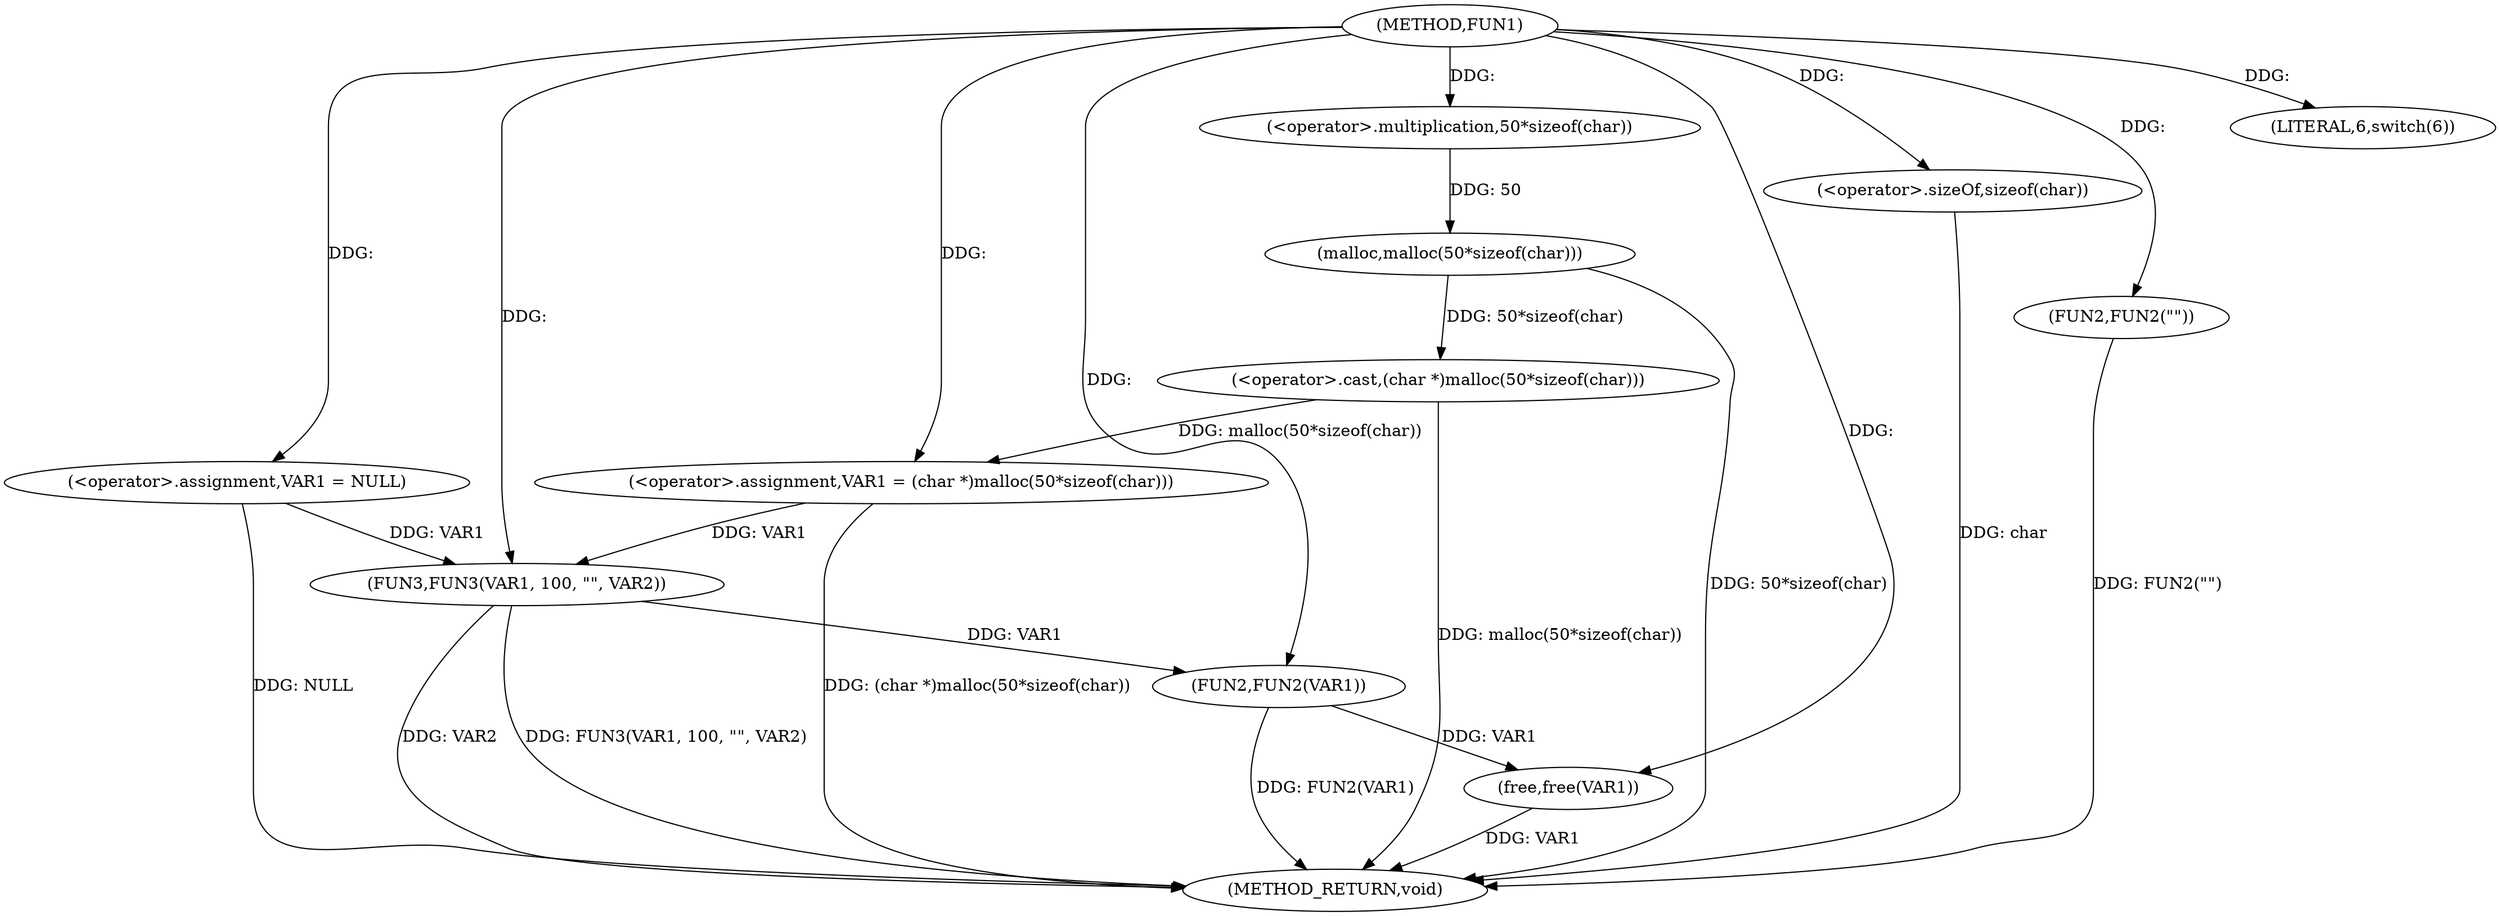 digraph FUN1 {  
"1000100" [label = "(METHOD,FUN1)" ]
"1000135" [label = "(METHOD_RETURN,void)" ]
"1000103" [label = "(<operator>.assignment,VAR1 = NULL)" ]
"1000107" [label = "(LITERAL,6,switch(6))" ]
"1000110" [label = "(<operator>.assignment,VAR1 = (char *)malloc(50*sizeof(char)))" ]
"1000112" [label = "(<operator>.cast,(char *)malloc(50*sizeof(char)))" ]
"1000114" [label = "(malloc,malloc(50*sizeof(char)))" ]
"1000115" [label = "(<operator>.multiplication,50*sizeof(char))" ]
"1000117" [label = "(<operator>.sizeOf,sizeof(char))" ]
"1000121" [label = "(FUN2,FUN2(\"\"))" ]
"1000126" [label = "(FUN3,FUN3(VAR1, 100, \"\", VAR2))" ]
"1000131" [label = "(FUN2,FUN2(VAR1))" ]
"1000133" [label = "(free,free(VAR1))" ]
  "1000103" -> "1000135"  [ label = "DDG: NULL"] 
  "1000112" -> "1000135"  [ label = "DDG: malloc(50*sizeof(char))"] 
  "1000117" -> "1000135"  [ label = "DDG: char"] 
  "1000131" -> "1000135"  [ label = "DDG: FUN2(VAR1)"] 
  "1000126" -> "1000135"  [ label = "DDG: VAR2"] 
  "1000126" -> "1000135"  [ label = "DDG: FUN3(VAR1, 100, \"\", VAR2)"] 
  "1000133" -> "1000135"  [ label = "DDG: VAR1"] 
  "1000114" -> "1000135"  [ label = "DDG: 50*sizeof(char)"] 
  "1000121" -> "1000135"  [ label = "DDG: FUN2(\"\")"] 
  "1000110" -> "1000135"  [ label = "DDG: (char *)malloc(50*sizeof(char))"] 
  "1000100" -> "1000103"  [ label = "DDG: "] 
  "1000100" -> "1000107"  [ label = "DDG: "] 
  "1000112" -> "1000110"  [ label = "DDG: malloc(50*sizeof(char))"] 
  "1000100" -> "1000110"  [ label = "DDG: "] 
  "1000114" -> "1000112"  [ label = "DDG: 50*sizeof(char)"] 
  "1000115" -> "1000114"  [ label = "DDG: 50"] 
  "1000100" -> "1000115"  [ label = "DDG: "] 
  "1000100" -> "1000117"  [ label = "DDG: "] 
  "1000100" -> "1000121"  [ label = "DDG: "] 
  "1000103" -> "1000126"  [ label = "DDG: VAR1"] 
  "1000110" -> "1000126"  [ label = "DDG: VAR1"] 
  "1000100" -> "1000126"  [ label = "DDG: "] 
  "1000126" -> "1000131"  [ label = "DDG: VAR1"] 
  "1000100" -> "1000131"  [ label = "DDG: "] 
  "1000131" -> "1000133"  [ label = "DDG: VAR1"] 
  "1000100" -> "1000133"  [ label = "DDG: "] 
}
